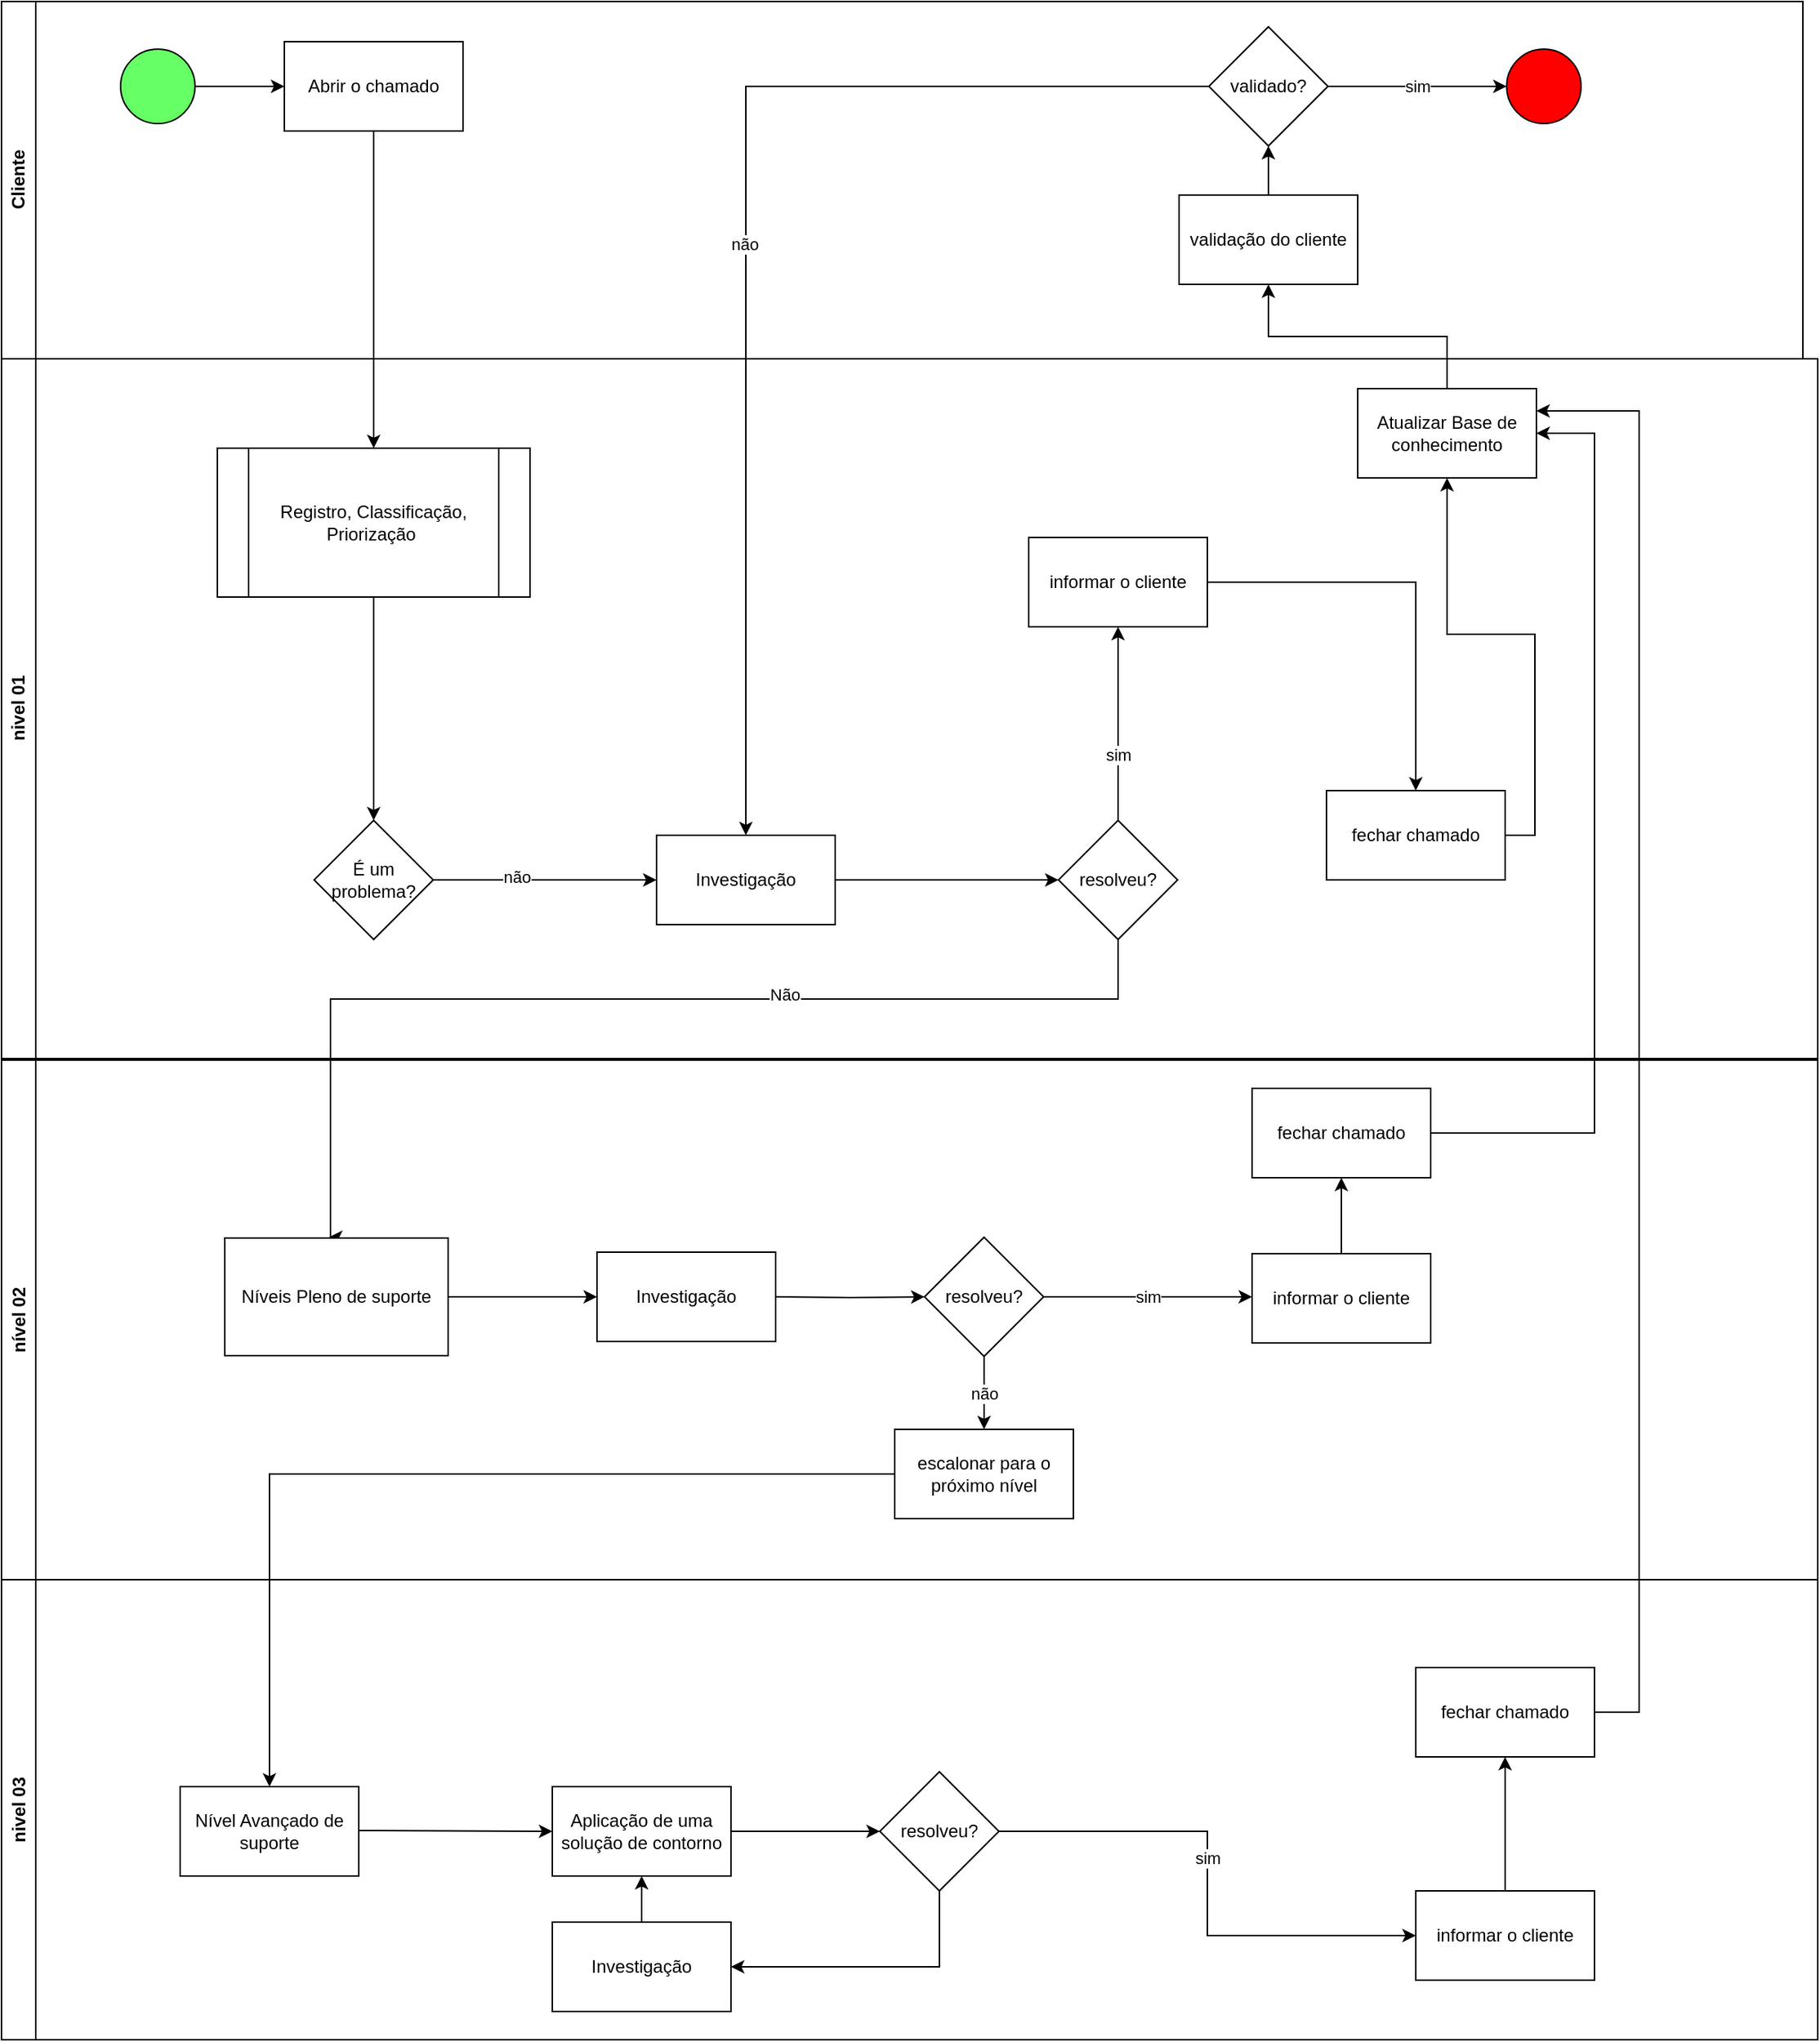 <mxfile version="21.2.8" type="device" pages="2">
  <diagram id="jzxm8jM7SZs4ua7EeOjj" name="Página-3">
    <mxGraphModel dx="1262" dy="1761" grid="1" gridSize="10" guides="1" tooltips="1" connect="1" arrows="1" fold="1" page="1" pageScale="1" pageWidth="827" pageHeight="1169" math="0" shadow="0">
      <root>
        <mxCell id="0" />
        <mxCell id="1" parent="0" />
        <mxCell id="YT8_nUJDhhmme6Gq0W7I-1" value="nivel 01" style="swimlane;horizontal=0;whiteSpace=wrap;html=1;" parent="1" vertex="1">
          <mxGeometry x="180" y="70" width="1220" height="470" as="geometry" />
        </mxCell>
        <mxCell id="Aro79CQoTWpdcCBCYqNb-56" value="" style="edgeStyle=orthogonalEdgeStyle;rounded=0;orthogonalLoop=1;jettySize=auto;html=1;" parent="YT8_nUJDhhmme6Gq0W7I-1" source="YT8_nUJDhhmme6Gq0W7I-10" target="Aro79CQoTWpdcCBCYqNb-55" edge="1">
          <mxGeometry relative="1" as="geometry" />
        </mxCell>
        <mxCell id="YT8_nUJDhhmme6Gq0W7I-10" value="Investigação" style="rounded=0;whiteSpace=wrap;html=1;" parent="YT8_nUJDhhmme6Gq0W7I-1" vertex="1">
          <mxGeometry x="440" y="320" width="120" height="60" as="geometry" />
        </mxCell>
        <mxCell id="wIT-NasSCKq5NHeeN_tG-3" style="edgeStyle=orthogonalEdgeStyle;rounded=0;orthogonalLoop=1;jettySize=auto;html=1;entryX=0.5;entryY=0;entryDx=0;entryDy=0;" edge="1" parent="YT8_nUJDhhmme6Gq0W7I-1" source="YT8_nUJDhhmme6Gq0W7I-18" target="6I_s1vjPBuRFxp0Pee_w-7">
          <mxGeometry relative="1" as="geometry" />
        </mxCell>
        <mxCell id="YT8_nUJDhhmme6Gq0W7I-18" value="Registro, Classificação, Priorização&amp;nbsp;" style="shape=process;whiteSpace=wrap;html=1;backgroundOutline=1;" parent="YT8_nUJDhhmme6Gq0W7I-1" vertex="1">
          <mxGeometry x="145" y="60" width="210" height="100" as="geometry" />
        </mxCell>
        <mxCell id="wIT-NasSCKq5NHeeN_tG-8" style="edgeStyle=orthogonalEdgeStyle;rounded=0;orthogonalLoop=1;jettySize=auto;html=1;entryX=0.5;entryY=1;entryDx=0;entryDy=0;" edge="1" parent="YT8_nUJDhhmme6Gq0W7I-1" source="Aro79CQoTWpdcCBCYqNb-55" target="Aro79CQoTWpdcCBCYqNb-57">
          <mxGeometry relative="1" as="geometry">
            <Array as="points">
              <mxPoint x="750" y="250" />
              <mxPoint x="750" y="250" />
            </Array>
          </mxGeometry>
        </mxCell>
        <mxCell id="wIT-NasSCKq5NHeeN_tG-9" value="sim" style="edgeLabel;html=1;align=center;verticalAlign=middle;resizable=0;points=[];" vertex="1" connectable="0" parent="wIT-NasSCKq5NHeeN_tG-8">
          <mxGeometry x="-0.317" relative="1" as="geometry">
            <mxPoint as="offset" />
          </mxGeometry>
        </mxCell>
        <mxCell id="wIT-NasSCKq5NHeeN_tG-14" style="edgeStyle=orthogonalEdgeStyle;rounded=0;orthogonalLoop=1;jettySize=auto;html=1;" edge="1" parent="YT8_nUJDhhmme6Gq0W7I-1" source="Aro79CQoTWpdcCBCYqNb-55">
          <mxGeometry relative="1" as="geometry">
            <mxPoint x="220" y="590" as="targetPoint" />
            <Array as="points">
              <mxPoint x="750" y="430" />
              <mxPoint x="221" y="430" />
            </Array>
          </mxGeometry>
        </mxCell>
        <mxCell id="wIT-NasSCKq5NHeeN_tG-15" value="Não" style="edgeLabel;html=1;align=center;verticalAlign=middle;resizable=0;points=[];" vertex="1" connectable="0" parent="wIT-NasSCKq5NHeeN_tG-14">
          <mxGeometry x="-0.275" y="-3" relative="1" as="geometry">
            <mxPoint as="offset" />
          </mxGeometry>
        </mxCell>
        <mxCell id="Aro79CQoTWpdcCBCYqNb-55" value="resolveu?" style="rhombus;whiteSpace=wrap;html=1;rounded=0;" parent="YT8_nUJDhhmme6Gq0W7I-1" vertex="1">
          <mxGeometry x="710" y="310" width="80" height="80" as="geometry" />
        </mxCell>
        <mxCell id="Aro79CQoTWpdcCBCYqNb-60" value="" style="edgeStyle=orthogonalEdgeStyle;rounded=0;orthogonalLoop=1;jettySize=auto;html=1;" parent="YT8_nUJDhhmme6Gq0W7I-1" source="Aro79CQoTWpdcCBCYqNb-57" target="Aro79CQoTWpdcCBCYqNb-59" edge="1">
          <mxGeometry relative="1" as="geometry" />
        </mxCell>
        <mxCell id="Aro79CQoTWpdcCBCYqNb-57" value="informar o cliente" style="whiteSpace=wrap;html=1;rounded=0;" parent="YT8_nUJDhhmme6Gq0W7I-1" vertex="1">
          <mxGeometry x="690" y="120" width="120" height="60" as="geometry" />
        </mxCell>
        <mxCell id="wIT-NasSCKq5NHeeN_tG-11" style="edgeStyle=orthogonalEdgeStyle;rounded=0;orthogonalLoop=1;jettySize=auto;html=1;exitX=1;exitY=0.5;exitDx=0;exitDy=0;entryX=0.5;entryY=1;entryDx=0;entryDy=0;" edge="1" parent="YT8_nUJDhhmme6Gq0W7I-1" source="Aro79CQoTWpdcCBCYqNb-59" target="wIT-NasSCKq5NHeeN_tG-10">
          <mxGeometry relative="1" as="geometry" />
        </mxCell>
        <mxCell id="Aro79CQoTWpdcCBCYqNb-59" value="fechar chamado" style="whiteSpace=wrap;html=1;rounded=0;" parent="YT8_nUJDhhmme6Gq0W7I-1" vertex="1">
          <mxGeometry x="890" y="290" width="120" height="60" as="geometry" />
        </mxCell>
        <mxCell id="6I_s1vjPBuRFxp0Pee_w-9" style="edgeStyle=orthogonalEdgeStyle;rounded=0;orthogonalLoop=1;jettySize=auto;html=1;" parent="YT8_nUJDhhmme6Gq0W7I-1" source="6I_s1vjPBuRFxp0Pee_w-7" edge="1">
          <mxGeometry relative="1" as="geometry">
            <mxPoint x="440" y="350" as="targetPoint" />
          </mxGeometry>
        </mxCell>
        <mxCell id="6I_s1vjPBuRFxp0Pee_w-10" value="não" style="edgeLabel;html=1;align=center;verticalAlign=middle;resizable=0;points=[];" parent="6I_s1vjPBuRFxp0Pee_w-9" vertex="1" connectable="0">
          <mxGeometry x="-0.255" y="2" relative="1" as="geometry">
            <mxPoint as="offset" />
          </mxGeometry>
        </mxCell>
        <mxCell id="6I_s1vjPBuRFxp0Pee_w-7" value="É um problema?" style="rhombus;whiteSpace=wrap;html=1;" parent="YT8_nUJDhhmme6Gq0W7I-1" vertex="1">
          <mxGeometry x="210" y="310" width="80" height="80" as="geometry" />
        </mxCell>
        <mxCell id="wIT-NasSCKq5NHeeN_tG-10" value="Atualizar Base de conhecimento" style="whiteSpace=wrap;html=1;rounded=0;" vertex="1" parent="YT8_nUJDhhmme6Gq0W7I-1">
          <mxGeometry x="911" y="20" width="120" height="60" as="geometry" />
        </mxCell>
        <mxCell id="-bFMn7GZWqtQZ2YPH0x6-1" value="Cliente" style="swimlane;horizontal=0;whiteSpace=wrap;html=1;" parent="1" vertex="1">
          <mxGeometry x="180" y="-170" width="1210" height="240" as="geometry" />
        </mxCell>
        <mxCell id="-bFMn7GZWqtQZ2YPH0x6-2" value="" style="ellipse;whiteSpace=wrap;html=1;aspect=fixed;fillColor=#66FF66;" parent="-bFMn7GZWqtQZ2YPH0x6-1" vertex="1">
          <mxGeometry x="80" y="32" width="50" height="50" as="geometry" />
        </mxCell>
        <mxCell id="-bFMn7GZWqtQZ2YPH0x6-4" value="Abrir o chamado" style="rounded=0;whiteSpace=wrap;html=1;" parent="-bFMn7GZWqtQZ2YPH0x6-1" vertex="1">
          <mxGeometry x="190" y="27" width="120" height="60" as="geometry" />
        </mxCell>
        <mxCell id="-bFMn7GZWqtQZ2YPH0x6-32" value="" style="endArrow=classic;html=1;rounded=0;exitX=1;exitY=0.5;exitDx=0;exitDy=0;entryX=0;entryY=0.5;entryDx=0;entryDy=0;" parent="-bFMn7GZWqtQZ2YPH0x6-1" source="-bFMn7GZWqtQZ2YPH0x6-2" target="-bFMn7GZWqtQZ2YPH0x6-4" edge="1">
          <mxGeometry width="50" height="50" relative="1" as="geometry">
            <mxPoint x="480" y="307" as="sourcePoint" />
            <mxPoint x="530" y="257" as="targetPoint" />
          </mxGeometry>
        </mxCell>
        <mxCell id="Aro79CQoTWpdcCBCYqNb-66" value="" style="edgeStyle=orthogonalEdgeStyle;rounded=0;orthogonalLoop=1;jettySize=auto;html=1;" parent="-bFMn7GZWqtQZ2YPH0x6-1" source="Aro79CQoTWpdcCBCYqNb-61" target="Aro79CQoTWpdcCBCYqNb-65" edge="1">
          <mxGeometry relative="1" as="geometry" />
        </mxCell>
        <mxCell id="Aro79CQoTWpdcCBCYqNb-61" value="validação do cliente" style="whiteSpace=wrap;html=1;rounded=0;" parent="-bFMn7GZWqtQZ2YPH0x6-1" vertex="1">
          <mxGeometry x="791" y="130" width="120" height="60" as="geometry" />
        </mxCell>
        <mxCell id="Aro79CQoTWpdcCBCYqNb-70" value="sim" style="edgeStyle=orthogonalEdgeStyle;rounded=0;orthogonalLoop=1;jettySize=auto;html=1;" parent="-bFMn7GZWqtQZ2YPH0x6-1" source="Aro79CQoTWpdcCBCYqNb-65" target="Aro79CQoTWpdcCBCYqNb-69" edge="1">
          <mxGeometry relative="1" as="geometry" />
        </mxCell>
        <mxCell id="Aro79CQoTWpdcCBCYqNb-65" value="validado?" style="rhombus;whiteSpace=wrap;html=1;rounded=0;" parent="-bFMn7GZWqtQZ2YPH0x6-1" vertex="1">
          <mxGeometry x="811" y="17" width="80" height="80" as="geometry" />
        </mxCell>
        <mxCell id="Aro79CQoTWpdcCBCYqNb-69" value="" style="ellipse;whiteSpace=wrap;html=1;aspect=fixed;fillColor=red;" parent="-bFMn7GZWqtQZ2YPH0x6-1" vertex="1">
          <mxGeometry x="1011" y="32" width="50" height="50" as="geometry" />
        </mxCell>
        <mxCell id="-bFMn7GZWqtQZ2YPH0x6-8" value="" style="endArrow=classic;html=1;rounded=0;exitX=0.5;exitY=1;exitDx=0;exitDy=0;" parent="1" source="-bFMn7GZWqtQZ2YPH0x6-4" target="YT8_nUJDhhmme6Gq0W7I-18" edge="1">
          <mxGeometry width="50" height="50" relative="1" as="geometry">
            <mxPoint x="590" y="57" as="sourcePoint" />
            <mxPoint x="430" y="150" as="targetPoint" />
          </mxGeometry>
        </mxCell>
        <mxCell id="Aro79CQoTWpdcCBCYqNb-47" value="nivel 03" style="swimlane;horizontal=0;whiteSpace=wrap;html=1;startSize=23;" parent="1" vertex="1">
          <mxGeometry x="180" y="890" width="1220" height="309" as="geometry" />
        </mxCell>
        <mxCell id="YT8_nUJDhhmme6Gq0W7I-33" value="Nível Avançado de suporte" style="whiteSpace=wrap;html=1;" parent="Aro79CQoTWpdcCBCYqNb-47" vertex="1">
          <mxGeometry x="120" y="139" width="120" height="60" as="geometry" />
        </mxCell>
        <mxCell id="Aro79CQoTWpdcCBCYqNb-106" style="edgeStyle=orthogonalEdgeStyle;rounded=0;orthogonalLoop=1;jettySize=auto;html=1;entryX=0;entryY=0.5;entryDx=0;entryDy=0;" parent="Aro79CQoTWpdcCBCYqNb-47" source="Aro79CQoTWpdcCBCYqNb-93" target="Aro79CQoTWpdcCBCYqNb-95" edge="1">
          <mxGeometry relative="1" as="geometry" />
        </mxCell>
        <mxCell id="Aro79CQoTWpdcCBCYqNb-107" value="sim" style="edgeLabel;html=1;align=center;verticalAlign=middle;resizable=0;points=[];" parent="Aro79CQoTWpdcCBCYqNb-106" vertex="1" connectable="0">
          <mxGeometry x="-0.098" relative="1" as="geometry">
            <mxPoint as="offset" />
          </mxGeometry>
        </mxCell>
        <mxCell id="wIT-NasSCKq5NHeeN_tG-22" style="edgeStyle=orthogonalEdgeStyle;rounded=0;orthogonalLoop=1;jettySize=auto;html=1;entryX=1;entryY=0.5;entryDx=0;entryDy=0;" edge="1" parent="Aro79CQoTWpdcCBCYqNb-47" source="Aro79CQoTWpdcCBCYqNb-93" target="wIT-NasSCKq5NHeeN_tG-20">
          <mxGeometry relative="1" as="geometry">
            <Array as="points">
              <mxPoint x="630" y="260" />
            </Array>
          </mxGeometry>
        </mxCell>
        <mxCell id="Aro79CQoTWpdcCBCYqNb-93" value="resolveu?" style="rhombus;whiteSpace=wrap;html=1;rounded=0;" parent="Aro79CQoTWpdcCBCYqNb-47" vertex="1">
          <mxGeometry x="590" y="129" width="80" height="80" as="geometry" />
        </mxCell>
        <mxCell id="Aro79CQoTWpdcCBCYqNb-97" value="fechar chamado" style="whiteSpace=wrap;html=1;rounded=0;" parent="Aro79CQoTWpdcCBCYqNb-47" vertex="1">
          <mxGeometry x="950" y="59" width="120" height="60" as="geometry" />
        </mxCell>
        <mxCell id="Aro79CQoTWpdcCBCYqNb-95" value="informar o cliente" style="whiteSpace=wrap;html=1;rounded=0;" parent="Aro79CQoTWpdcCBCYqNb-47" vertex="1">
          <mxGeometry x="950" y="209" width="120" height="60" as="geometry" />
        </mxCell>
        <mxCell id="Aro79CQoTWpdcCBCYqNb-103" style="edgeStyle=orthogonalEdgeStyle;rounded=0;orthogonalLoop=1;jettySize=auto;html=1;" parent="Aro79CQoTWpdcCBCYqNb-47" source="Aro79CQoTWpdcCBCYqNb-95" target="Aro79CQoTWpdcCBCYqNb-97" edge="1">
          <mxGeometry relative="1" as="geometry" />
        </mxCell>
        <mxCell id="wIT-NasSCKq5NHeeN_tG-18" style="edgeStyle=orthogonalEdgeStyle;rounded=0;orthogonalLoop=1;jettySize=auto;html=1;entryX=0;entryY=0.5;entryDx=0;entryDy=0;" edge="1" parent="Aro79CQoTWpdcCBCYqNb-47" source="wIT-NasSCKq5NHeeN_tG-1" target="Aro79CQoTWpdcCBCYqNb-93">
          <mxGeometry relative="1" as="geometry" />
        </mxCell>
        <mxCell id="wIT-NasSCKq5NHeeN_tG-1" value="Aplicação de uma solução de contorno" style="whiteSpace=wrap;html=1;" vertex="1" parent="Aro79CQoTWpdcCBCYqNb-47">
          <mxGeometry x="370" y="139" width="120" height="60" as="geometry" />
        </mxCell>
        <mxCell id="wIT-NasSCKq5NHeeN_tG-17" style="edgeStyle=orthogonalEdgeStyle;rounded=0;orthogonalLoop=1;jettySize=auto;html=1;entryX=0;entryY=0.5;entryDx=0;entryDy=0;" edge="1" parent="Aro79CQoTWpdcCBCYqNb-47" target="wIT-NasSCKq5NHeeN_tG-1">
          <mxGeometry relative="1" as="geometry">
            <mxPoint x="240" y="168.5" as="sourcePoint" />
            <mxPoint x="340" y="168.5" as="targetPoint" />
          </mxGeometry>
        </mxCell>
        <mxCell id="wIT-NasSCKq5NHeeN_tG-23" value="" style="edgeStyle=orthogonalEdgeStyle;rounded=0;orthogonalLoop=1;jettySize=auto;html=1;" edge="1" parent="Aro79CQoTWpdcCBCYqNb-47" source="wIT-NasSCKq5NHeeN_tG-20" target="wIT-NasSCKq5NHeeN_tG-1">
          <mxGeometry relative="1" as="geometry" />
        </mxCell>
        <mxCell id="wIT-NasSCKq5NHeeN_tG-20" value="Investigação" style="rounded=0;whiteSpace=wrap;html=1;" vertex="1" parent="Aro79CQoTWpdcCBCYqNb-47">
          <mxGeometry x="370" y="230" width="120" height="60" as="geometry" />
        </mxCell>
        <mxCell id="Aro79CQoTWpdcCBCYqNb-71" style="edgeStyle=orthogonalEdgeStyle;rounded=0;orthogonalLoop=1;jettySize=auto;html=1;" parent="1" source="Aro79CQoTWpdcCBCYqNb-65" target="YT8_nUJDhhmme6Gq0W7I-10" edge="1">
          <mxGeometry relative="1" as="geometry" />
        </mxCell>
        <mxCell id="Aro79CQoTWpdcCBCYqNb-72" value="não" style="edgeLabel;html=1;align=center;verticalAlign=middle;resizable=0;points=[];" parent="Aro79CQoTWpdcCBCYqNb-71" vertex="1" connectable="0">
          <mxGeometry x="0.025" y="-1" relative="1" as="geometry">
            <mxPoint as="offset" />
          </mxGeometry>
        </mxCell>
        <mxCell id="Aro79CQoTWpdcCBCYqNb-1" value="nível 02" style="swimlane;horizontal=0;whiteSpace=wrap;html=1;startSize=23;" parent="1" vertex="1">
          <mxGeometry x="180" y="541" width="1220" height="349" as="geometry" />
        </mxCell>
        <mxCell id="Aro79CQoTWpdcCBCYqNb-90" style="edgeStyle=orthogonalEdgeStyle;rounded=0;orthogonalLoop=1;jettySize=auto;html=1;entryX=0;entryY=0.5;entryDx=0;entryDy=0;" parent="Aro79CQoTWpdcCBCYqNb-1" source="YT8_nUJDhhmme6Gq0W7I-24" edge="1">
          <mxGeometry relative="1" as="geometry">
            <mxPoint x="400" y="159" as="targetPoint" />
          </mxGeometry>
        </mxCell>
        <mxCell id="YT8_nUJDhhmme6Gq0W7I-24" value="Níveis Pleno de suporte" style="whiteSpace=wrap;html=1;" parent="Aro79CQoTWpdcCBCYqNb-1" vertex="1">
          <mxGeometry x="150" y="119.5" width="150" height="79" as="geometry" />
        </mxCell>
        <mxCell id="Aro79CQoTWpdcCBCYqNb-80" value="resolveu?" style="rhombus;whiteSpace=wrap;html=1;rounded=0;" parent="Aro79CQoTWpdcCBCYqNb-1" vertex="1">
          <mxGeometry x="620" y="119" width="80" height="80" as="geometry" />
        </mxCell>
        <mxCell id="Aro79CQoTWpdcCBCYqNb-76" value="" style="edgeStyle=orthogonalEdgeStyle;rounded=0;orthogonalLoop=1;jettySize=auto;html=1;" parent="Aro79CQoTWpdcCBCYqNb-1" target="Aro79CQoTWpdcCBCYqNb-80" edge="1">
          <mxGeometry relative="1" as="geometry">
            <mxPoint x="520" y="159" as="sourcePoint" />
          </mxGeometry>
        </mxCell>
        <mxCell id="Aro79CQoTWpdcCBCYqNb-82" value="informar o cliente" style="whiteSpace=wrap;html=1;rounded=0;" parent="Aro79CQoTWpdcCBCYqNb-1" vertex="1">
          <mxGeometry x="840" y="130" width="120" height="60" as="geometry" />
        </mxCell>
        <mxCell id="Aro79CQoTWpdcCBCYqNb-78" value="sim" style="edgeStyle=orthogonalEdgeStyle;rounded=0;orthogonalLoop=1;jettySize=auto;html=1;" parent="Aro79CQoTWpdcCBCYqNb-1" source="Aro79CQoTWpdcCBCYqNb-80" target="Aro79CQoTWpdcCBCYqNb-82" edge="1">
          <mxGeometry relative="1" as="geometry">
            <Array as="points">
              <mxPoint x="660" y="170" />
              <mxPoint x="660" y="170" />
            </Array>
          </mxGeometry>
        </mxCell>
        <mxCell id="Aro79CQoTWpdcCBCYqNb-83" value="fechar chamado" style="whiteSpace=wrap;html=1;rounded=0;" parent="Aro79CQoTWpdcCBCYqNb-1" vertex="1">
          <mxGeometry x="840" y="19" width="120" height="60" as="geometry" />
        </mxCell>
        <mxCell id="Aro79CQoTWpdcCBCYqNb-81" value="" style="edgeStyle=orthogonalEdgeStyle;rounded=0;orthogonalLoop=1;jettySize=auto;html=1;" parent="Aro79CQoTWpdcCBCYqNb-1" source="Aro79CQoTWpdcCBCYqNb-82" target="Aro79CQoTWpdcCBCYqNb-83" edge="1">
          <mxGeometry relative="1" as="geometry" />
        </mxCell>
        <mxCell id="Aro79CQoTWpdcCBCYqNb-84" value="escalonar para o próximo nível" style="whiteSpace=wrap;html=1;rounded=0;" parent="Aro79CQoTWpdcCBCYqNb-1" vertex="1">
          <mxGeometry x="600" y="248" width="120" height="60" as="geometry" />
        </mxCell>
        <mxCell id="Aro79CQoTWpdcCBCYqNb-79" value="não" style="edgeStyle=orthogonalEdgeStyle;rounded=0;orthogonalLoop=1;jettySize=auto;html=1;" parent="Aro79CQoTWpdcCBCYqNb-1" source="Aro79CQoTWpdcCBCYqNb-80" target="Aro79CQoTWpdcCBCYqNb-84" edge="1">
          <mxGeometry relative="1" as="geometry" />
        </mxCell>
        <mxCell id="wIT-NasSCKq5NHeeN_tG-13" value="Investigação" style="rounded=0;whiteSpace=wrap;html=1;" vertex="1" parent="Aro79CQoTWpdcCBCYqNb-1">
          <mxGeometry x="400" y="129" width="120" height="60" as="geometry" />
        </mxCell>
        <mxCell id="Aro79CQoTWpdcCBCYqNb-100" style="edgeStyle=orthogonalEdgeStyle;rounded=0;orthogonalLoop=1;jettySize=auto;html=1;" parent="1" source="Aro79CQoTWpdcCBCYqNb-84" target="YT8_nUJDhhmme6Gq0W7I-33" edge="1">
          <mxGeometry relative="1" as="geometry" />
        </mxCell>
        <mxCell id="Aro79CQoTWpdcCBCYqNb-105" style="edgeStyle=orthogonalEdgeStyle;rounded=0;orthogonalLoop=1;jettySize=auto;html=1;entryX=1;entryY=0.25;entryDx=0;entryDy=0;" parent="1" source="Aro79CQoTWpdcCBCYqNb-97" target="wIT-NasSCKq5NHeeN_tG-10" edge="1">
          <mxGeometry relative="1" as="geometry">
            <Array as="points">
              <mxPoint x="1280" y="979" />
              <mxPoint x="1280" y="105" />
            </Array>
          </mxGeometry>
        </mxCell>
        <mxCell id="wIT-NasSCKq5NHeeN_tG-12" style="edgeStyle=orthogonalEdgeStyle;rounded=0;orthogonalLoop=1;jettySize=auto;html=1;entryX=0.5;entryY=1;entryDx=0;entryDy=0;" edge="1" parent="1" source="wIT-NasSCKq5NHeeN_tG-10" target="Aro79CQoTWpdcCBCYqNb-61">
          <mxGeometry relative="1" as="geometry" />
        </mxCell>
        <mxCell id="wIT-NasSCKq5NHeeN_tG-16" style="edgeStyle=orthogonalEdgeStyle;rounded=0;orthogonalLoop=1;jettySize=auto;html=1;entryX=1;entryY=0.5;entryDx=0;entryDy=0;" edge="1" parent="1" source="Aro79CQoTWpdcCBCYqNb-83" target="wIT-NasSCKq5NHeeN_tG-10">
          <mxGeometry relative="1" as="geometry">
            <Array as="points">
              <mxPoint x="1250" y="590" />
              <mxPoint x="1250" y="120" />
            </Array>
          </mxGeometry>
        </mxCell>
      </root>
    </mxGraphModel>
  </diagram>
  <diagram id="glG63fRbA5ZStb0cG4l_" name="Página-2">
    <mxGraphModel dx="1262" dy="592" grid="1" gridSize="10" guides="1" tooltips="1" connect="1" arrows="1" fold="1" page="1" pageScale="1" pageWidth="827" pageHeight="1169" math="0" shadow="0">
      <root>
        <mxCell id="0" />
        <mxCell id="1" parent="0" />
      </root>
    </mxGraphModel>
  </diagram>
</mxfile>
